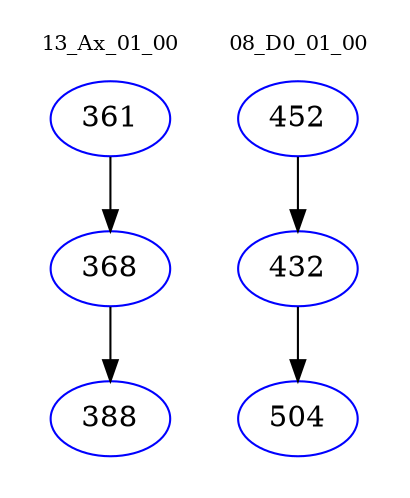 digraph{
subgraph cluster_0 {
color = white
label = "13_Ax_01_00";
fontsize=10;
T0_361 [label="361", color="blue"]
T0_361 -> T0_368 [color="black"]
T0_368 [label="368", color="blue"]
T0_368 -> T0_388 [color="black"]
T0_388 [label="388", color="blue"]
}
subgraph cluster_1 {
color = white
label = "08_D0_01_00";
fontsize=10;
T1_452 [label="452", color="blue"]
T1_452 -> T1_432 [color="black"]
T1_432 [label="432", color="blue"]
T1_432 -> T1_504 [color="black"]
T1_504 [label="504", color="blue"]
}
}
